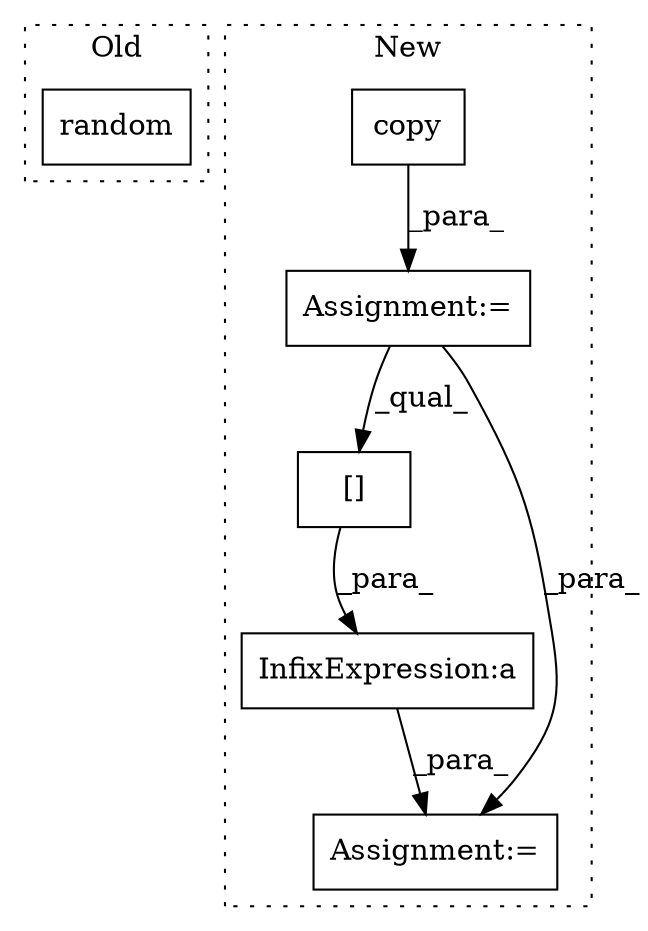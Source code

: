 digraph G {
subgraph cluster0 {
1 [label="random" a="32" s="172,201" l="12,2" shape="box"];
label = "Old";
style="dotted";
}
subgraph cluster1 {
2 [label="copy" a="32" s="331,341" l="5,1" shape="box"];
3 [label="InfixExpression:a" a="27" s="409" l="3" shape="box"];
4 [label="[]" a="2" s="395,408" l="12,1" shape="box"];
5 [label="Assignment:=" a="7" s="330" l="1" shape="box"];
6 [label="Assignment:=" a="7" s="422,499" l="53,2" shape="box"];
label = "New";
style="dotted";
}
2 -> 5 [label="_para_"];
3 -> 6 [label="_para_"];
4 -> 3 [label="_para_"];
5 -> 6 [label="_para_"];
5 -> 4 [label="_qual_"];
}